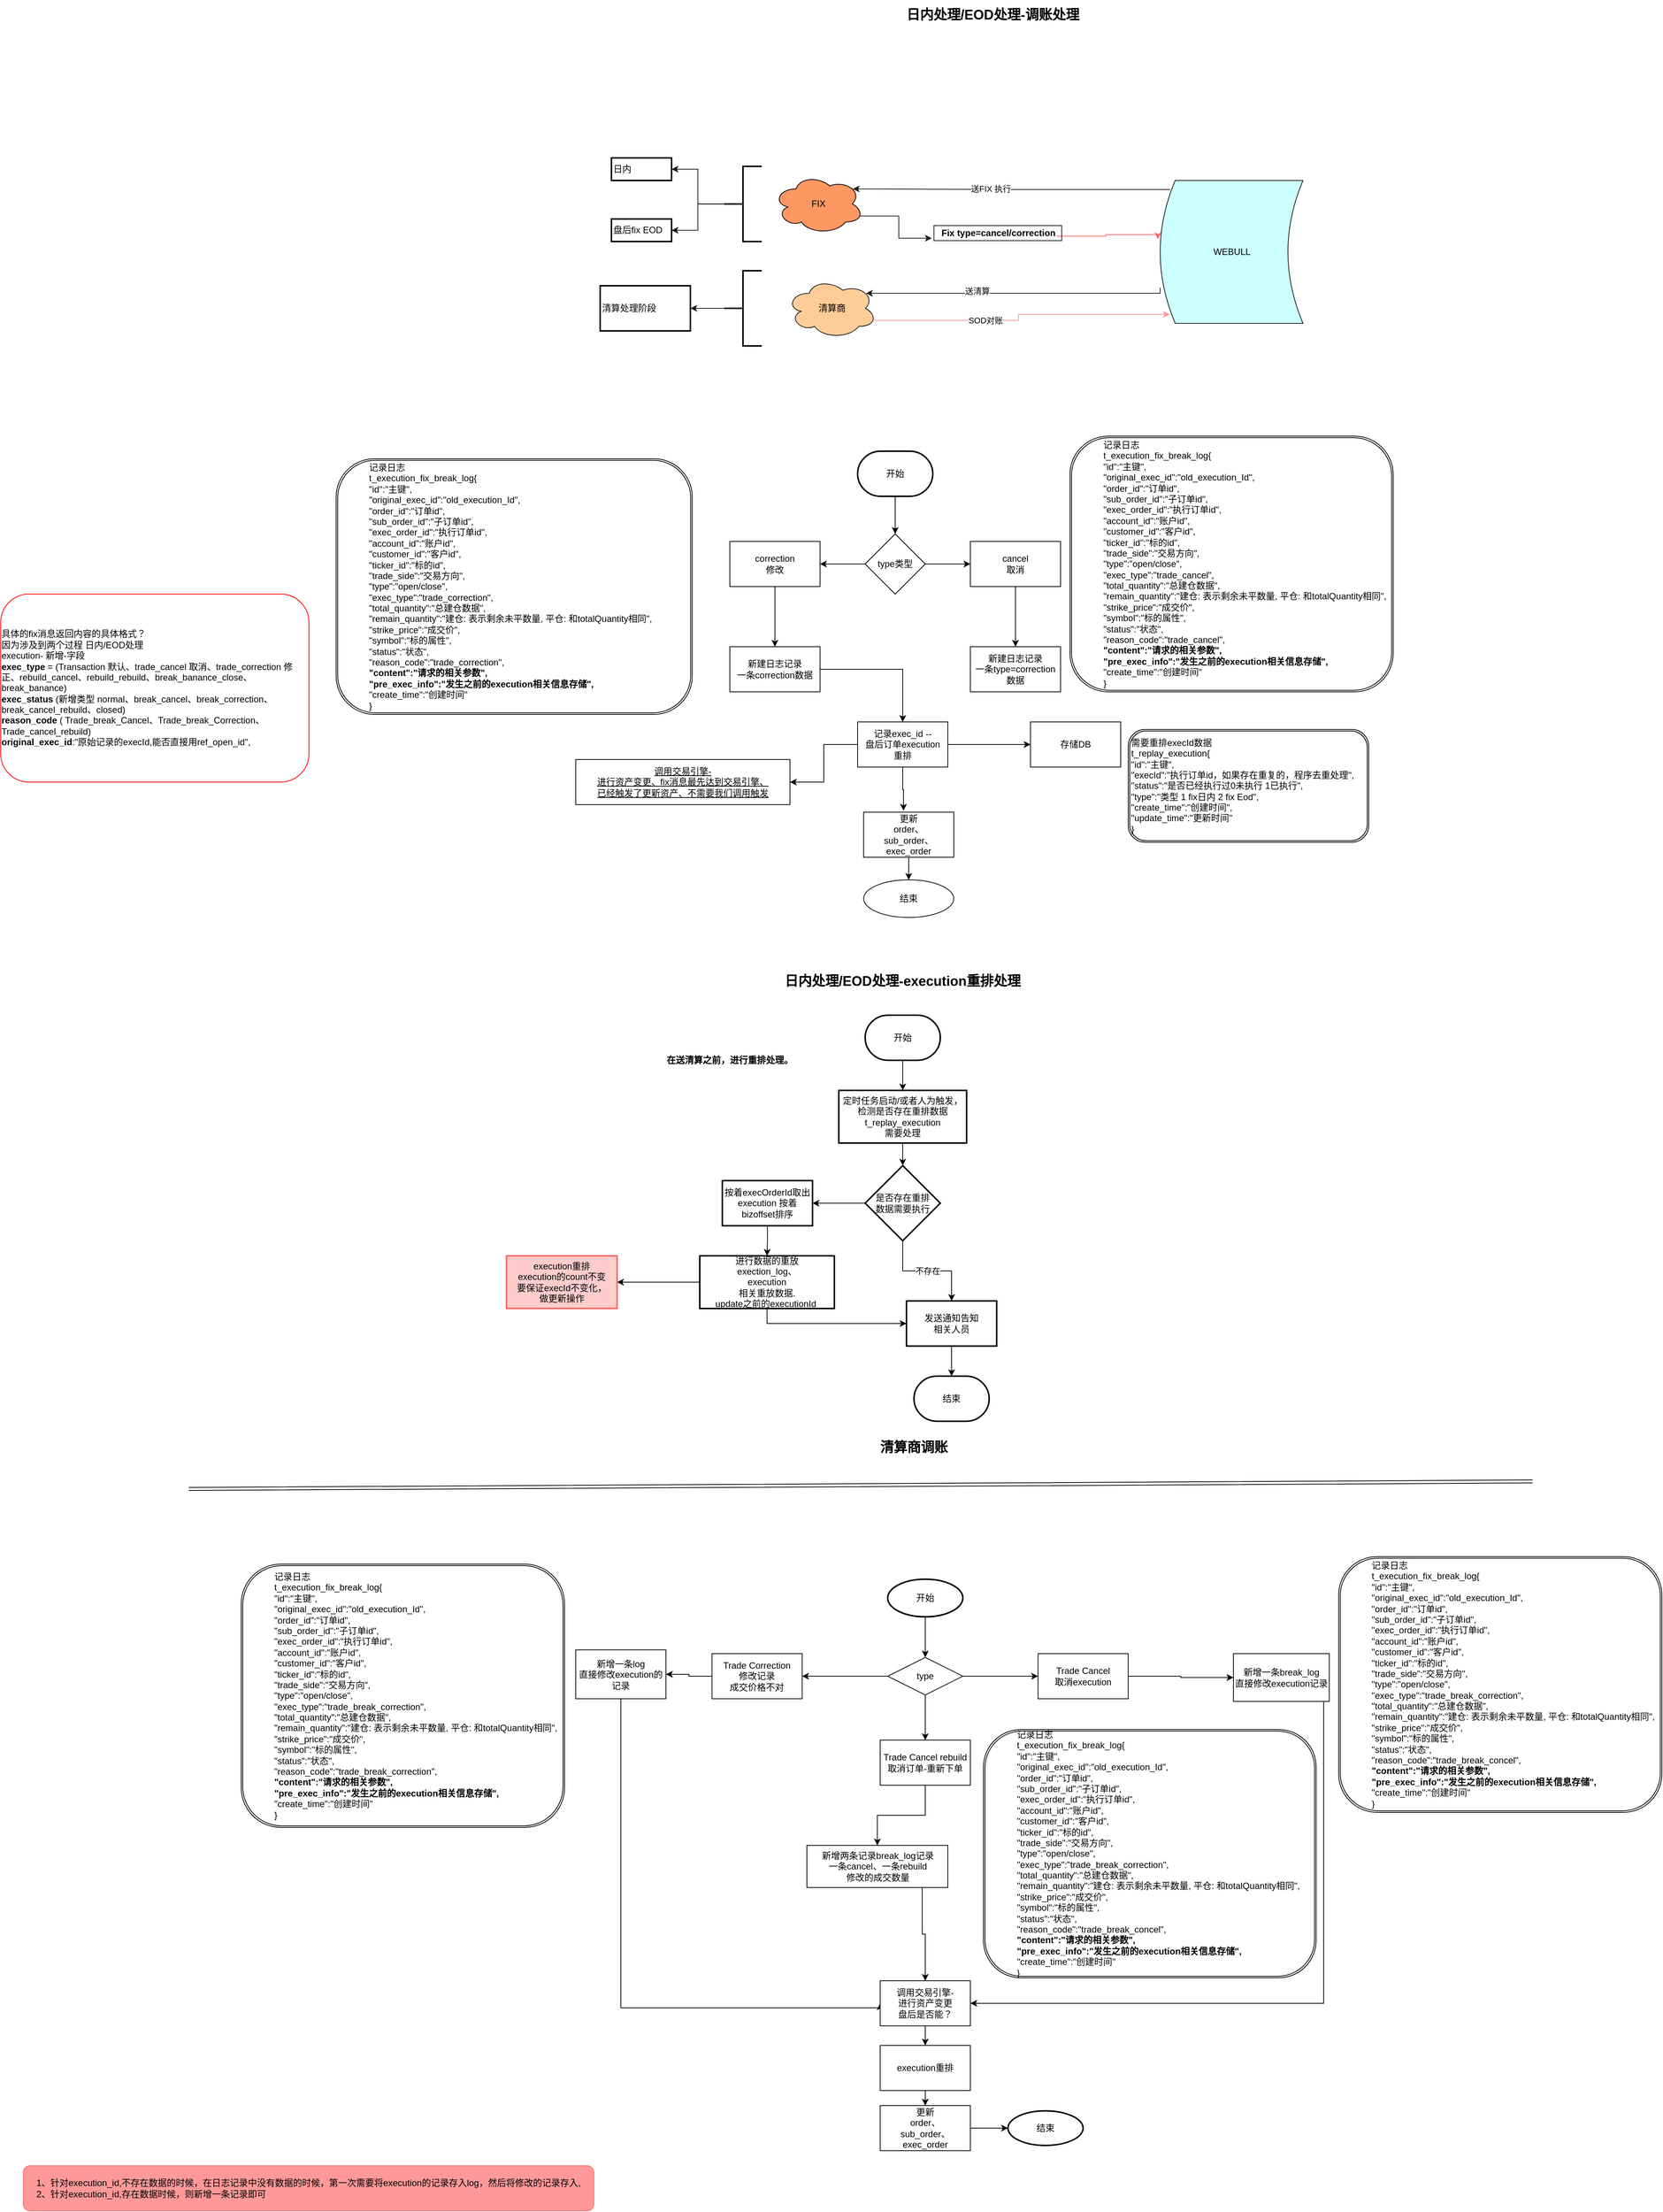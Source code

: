 <mxfile version="14.1.1" type="github">
  <diagram id="C5RBs43oDa-KdzZeNtuy" name="Page-1">
    <mxGraphModel dx="4821" dy="2760" grid="1" gridSize="10" guides="1" tooltips="1" connect="1" arrows="1" fold="1" page="1" pageScale="1" pageWidth="827" pageHeight="1169" math="0" shadow="0">
      <root>
        <mxCell id="WIyWlLk6GJQsqaUBKTNV-0" />
        <mxCell id="WIyWlLk6GJQsqaUBKTNV-1" parent="WIyWlLk6GJQsqaUBKTNV-0" />
        <mxCell id="1Uik45kLceN-WnxneO16-1" value="&lt;font style=&quot;font-size: 18px&quot;&gt;&lt;b&gt;日内处理/EOD处理-调账处理&lt;/b&gt;&lt;/font&gt;" style="text;html=1;strokeColor=none;fillColor=none;align=center;verticalAlign=middle;whiteSpace=wrap;rounded=0;shadow=0;" parent="WIyWlLk6GJQsqaUBKTNV-1" vertex="1">
          <mxGeometry x="499" y="-1100" width="260" height="40" as="geometry" />
        </mxCell>
        <mxCell id="l4X3YuBK7rbhBfaj7fvv-17" style="edgeStyle=orthogonalEdgeStyle;rounded=0;orthogonalLoop=1;jettySize=auto;html=1;exitX=0.96;exitY=0.7;exitDx=0;exitDy=0;exitPerimeter=0;shadow=0;strokeColor=#FF6666;entryX=-0.016;entryY=0.411;entryDx=0;entryDy=0;entryPerimeter=0;" parent="WIyWlLk6GJQsqaUBKTNV-1" source="l4X3YuBK7rbhBfaj7fvv-18" target="l4X3YuBK7rbhBfaj7fvv-23" edge="1">
          <mxGeometry relative="1" as="geometry">
            <mxPoint x="841.5" y="-788" as="targetPoint" />
            <Array as="points">
              <mxPoint x="779.5" y="-786" />
              <mxPoint x="779.5" y="-788" />
              <mxPoint x="848.5" y="-788" />
            </Array>
          </mxGeometry>
        </mxCell>
        <mxCell id="l4X3YuBK7rbhBfaj7fvv-47" value="" style="edgeLabel;html=1;align=center;verticalAlign=middle;resizable=0;points=[];strokeColor=#FFCCCC;shadow=0;" parent="l4X3YuBK7rbhBfaj7fvv-17" vertex="1" connectable="0">
          <mxGeometry x="0.208" y="1" relative="1" as="geometry">
            <mxPoint x="-8.76" y="0.2" as="offset" />
          </mxGeometry>
        </mxCell>
        <mxCell id="1Uik45kLceN-WnxneO16-3" value="FIX" style="ellipse;shape=cloud;whiteSpace=wrap;html=1;fillColor=#FF9763;shadow=0;" parent="WIyWlLk6GJQsqaUBKTNV-1" vertex="1">
          <mxGeometry x="336.97" y="-868.8" width="120" height="80" as="geometry" />
        </mxCell>
        <mxCell id="1Uik45kLceN-WnxneO16-11" style="edgeStyle=orthogonalEdgeStyle;rounded=0;orthogonalLoop=1;jettySize=auto;html=1;exitX=0.5;exitY=1;exitDx=0;exitDy=0;exitPerimeter=0;entryX=0.5;entryY=0;entryDx=0;entryDy=0;shadow=0;" parent="WIyWlLk6GJQsqaUBKTNV-1" source="1Uik45kLceN-WnxneO16-10" edge="1">
          <mxGeometry relative="1" as="geometry">
            <mxPoint x="499" y="-390" as="targetPoint" />
          </mxGeometry>
        </mxCell>
        <mxCell id="1Uik45kLceN-WnxneO16-10" value="开始" style="strokeWidth=2;html=1;shape=mxgraph.flowchart.terminator;whiteSpace=wrap;shadow=0;" parent="WIyWlLk6GJQsqaUBKTNV-1" vertex="1">
          <mxGeometry x="449" y="-500" width="100" height="60" as="geometry" />
        </mxCell>
        <mxCell id="1Uik45kLceN-WnxneO16-15" value="" style="edgeStyle=orthogonalEdgeStyle;rounded=0;orthogonalLoop=1;jettySize=auto;html=1;shadow=0;" parent="WIyWlLk6GJQsqaUBKTNV-1" source="1Uik45kLceN-WnxneO16-13" target="1Uik45kLceN-WnxneO16-14" edge="1">
          <mxGeometry relative="1" as="geometry" />
        </mxCell>
        <mxCell id="1Uik45kLceN-WnxneO16-17" value="" style="edgeStyle=orthogonalEdgeStyle;rounded=0;orthogonalLoop=1;jettySize=auto;html=1;shadow=0;" parent="WIyWlLk6GJQsqaUBKTNV-1" source="1Uik45kLceN-WnxneO16-13" target="1Uik45kLceN-WnxneO16-16" edge="1">
          <mxGeometry relative="1" as="geometry" />
        </mxCell>
        <mxCell id="1Uik45kLceN-WnxneO16-13" value="type类型" style="rhombus;whiteSpace=wrap;html=1;shadow=0;" parent="WIyWlLk6GJQsqaUBKTNV-1" vertex="1">
          <mxGeometry x="459" y="-390" width="80" height="80" as="geometry" />
        </mxCell>
        <mxCell id="1Uik45kLceN-WnxneO16-19" value="" style="edgeStyle=orthogonalEdgeStyle;rounded=0;orthogonalLoop=1;jettySize=auto;html=1;shadow=0;" parent="WIyWlLk6GJQsqaUBKTNV-1" source="1Uik45kLceN-WnxneO16-14" target="1Uik45kLceN-WnxneO16-18" edge="1">
          <mxGeometry relative="1" as="geometry" />
        </mxCell>
        <mxCell id="1Uik45kLceN-WnxneO16-14" value="correction&lt;br&gt;修改" style="whiteSpace=wrap;html=1;shadow=0;" parent="WIyWlLk6GJQsqaUBKTNV-1" vertex="1">
          <mxGeometry x="279" y="-380" width="120" height="60" as="geometry" />
        </mxCell>
        <mxCell id="1Uik45kLceN-WnxneO16-30" value="" style="edgeStyle=orthogonalEdgeStyle;rounded=0;orthogonalLoop=1;jettySize=auto;html=1;shadow=0;" parent="WIyWlLk6GJQsqaUBKTNV-1" source="1Uik45kLceN-WnxneO16-16" target="1Uik45kLceN-WnxneO16-29" edge="1">
          <mxGeometry relative="1" as="geometry" />
        </mxCell>
        <mxCell id="1Uik45kLceN-WnxneO16-16" value="cancel&lt;br&gt;取消" style="whiteSpace=wrap;html=1;shadow=0;" parent="WIyWlLk6GJQsqaUBKTNV-1" vertex="1">
          <mxGeometry x="599" y="-380" width="120" height="60" as="geometry" />
        </mxCell>
        <mxCell id="DPZnmQHG7aTlUrMJ72Gz-0" style="edgeStyle=orthogonalEdgeStyle;rounded=0;orthogonalLoop=1;jettySize=auto;html=1;exitX=1;exitY=0.5;exitDx=0;exitDy=0;" parent="WIyWlLk6GJQsqaUBKTNV-1" source="1Uik45kLceN-WnxneO16-18" target="1Uik45kLceN-WnxneO16-33" edge="1">
          <mxGeometry relative="1" as="geometry" />
        </mxCell>
        <mxCell id="1Uik45kLceN-WnxneO16-18" value="新建日志记录&lt;br&gt;一条correction数据" style="whiteSpace=wrap;html=1;shadow=0;" parent="WIyWlLk6GJQsqaUBKTNV-1" vertex="1">
          <mxGeometry x="279" y="-240" width="120" height="60" as="geometry" />
        </mxCell>
        <mxCell id="1Uik45kLceN-WnxneO16-23" value="&lt;u&gt;调用交易引擎-&lt;br&gt;进行资产变更、fix消息最先达到交易引擎、&lt;br&gt;已经触发了更新资产、不需要我们调用触发&lt;/u&gt;" style="whiteSpace=wrap;html=1;shadow=0;" parent="WIyWlLk6GJQsqaUBKTNV-1" vertex="1">
          <mxGeometry x="74" y="-90" width="285" height="60" as="geometry" />
        </mxCell>
        <mxCell id="1Uik45kLceN-WnxneO16-29" value="新建日志记录&lt;br&gt;一条type=correction数据" style="whiteSpace=wrap;html=1;shadow=0;" parent="WIyWlLk6GJQsqaUBKTNV-1" vertex="1">
          <mxGeometry x="599" y="-240" width="120" height="60" as="geometry" />
        </mxCell>
        <mxCell id="1Uik45kLceN-WnxneO16-31" value="&lt;blockquote style=&quot;margin: 0 0 0 40px ; border: none ; padding: 0px&quot;&gt;&lt;div&gt;&lt;span&gt;记录日志&lt;/span&gt;&lt;/div&gt;&lt;span&gt;&lt;div&gt;&lt;span&gt;t_execution_fix_break_log{&lt;/span&gt;&lt;/div&gt;&lt;/span&gt;&lt;span&gt;&lt;div&gt;&lt;span&gt;&quot;id&quot;:&quot;主键&quot;,&lt;/span&gt;&lt;/div&gt;&lt;/span&gt;&lt;span&gt;&lt;div&gt;&lt;span&gt;&quot;original_exec_id&quot;:&quot;old_execution_Id&quot;,&lt;/span&gt;&lt;/div&gt;&lt;/span&gt;&lt;span&gt;&lt;div&gt;&lt;span&gt;&quot;order_id&quot;:&quot;订单id&quot;,&lt;/span&gt;&lt;/div&gt;&lt;/span&gt;&lt;span&gt;&lt;div&gt;&lt;span&gt;&quot;sub_order_id&quot;:&quot;子订单id&quot;,&lt;/span&gt;&lt;/div&gt;&lt;/span&gt;&lt;span&gt;&lt;div&gt;&lt;span&gt;&quot;exec_order_id&quot;:&quot;执行订单id&quot;,&lt;/span&gt;&lt;/div&gt;&lt;/span&gt;&lt;span&gt;&lt;div&gt;&lt;span&gt;&quot;account_id&quot;:&quot;账户id&quot;,&lt;/span&gt;&lt;/div&gt;&lt;/span&gt;&lt;span&gt;&lt;div&gt;&lt;span&gt;&quot;customer_id&quot;:&quot;客户id&quot;,&lt;/span&gt;&lt;/div&gt;&lt;/span&gt;&lt;span&gt;&lt;div&gt;&lt;span&gt;&quot;ticker_id&quot;:&quot;标的id&quot;,&lt;/span&gt;&lt;/div&gt;&lt;/span&gt;&lt;span&gt;&lt;div&gt;&lt;span&gt;&quot;trade_side&quot;:&quot;交易方向&quot;,&lt;/span&gt;&lt;/div&gt;&lt;/span&gt;&lt;span&gt;&lt;div&gt;&lt;span&gt;&quot;type&quot;:&quot;open/close&quot;,&lt;/span&gt;&lt;/div&gt;&lt;/span&gt;&lt;span&gt;&lt;div&gt;&lt;span&gt;&quot;exec_type&quot;:&quot;trade_cancel&quot;,&lt;/span&gt;&lt;/div&gt;&lt;/span&gt;&lt;span&gt;&lt;div&gt;&lt;span&gt;&quot;total_quantity&quot;:&quot;总建仓数据&quot;,&lt;/span&gt;&lt;/div&gt;&lt;/span&gt;&lt;span&gt;&lt;div&gt;&lt;span&gt;&quot;remain_quantity&quot;:&quot;建仓: 表示剩余未平数量, 平仓: 和totalQuantity相同&quot;,&lt;/span&gt;&lt;/div&gt;&lt;/span&gt;&lt;span&gt;&lt;div&gt;&lt;span&gt;&quot;strike_price&quot;:&quot;成交价&quot;,&lt;/span&gt;&lt;/div&gt;&lt;/span&gt;&lt;span&gt;&lt;div&gt;&lt;span&gt;&quot;symbol&quot;:&quot;标的属性&quot;,&lt;/span&gt;&lt;/div&gt;&lt;/span&gt;&lt;span&gt;&lt;div&gt;&lt;span&gt;&quot;status&quot;:&quot;状态&quot;,&lt;/span&gt;&lt;/div&gt;&lt;/span&gt;&lt;span&gt;&lt;div&gt;&lt;span&gt;&quot;reason_code&quot;:&quot;trade_cancel&quot;,&lt;/span&gt;&lt;/div&gt;&lt;/span&gt;&lt;b&gt;&lt;div&gt;&lt;b&gt;&quot;content&quot;:&quot;请求的相关参数&quot;,&lt;/b&gt;&lt;/div&gt;&lt;/b&gt;&lt;b&gt;&lt;div&gt;&lt;b&gt;&quot;pre_exec_info&quot;:&quot;发生之前的execution相关信息存储&quot;,&lt;/b&gt;&lt;/div&gt;&lt;/b&gt;&lt;span&gt;&lt;div&gt;&lt;span&gt;&quot;create_time&quot;:&quot;创建时间&quot;&lt;/span&gt;&lt;/div&gt;&lt;/span&gt;&lt;span&gt;&lt;div&gt;&lt;span&gt;}&lt;/span&gt;&lt;/div&gt;&lt;/span&gt;&lt;/blockquote&gt;" style="shape=ext;double=1;rounded=1;whiteSpace=wrap;html=1;align=left;shadow=0;" parent="WIyWlLk6GJQsqaUBKTNV-1" vertex="1">
          <mxGeometry x="731.5" y="-520" width="430" height="340" as="geometry" />
        </mxCell>
        <mxCell id="1Uik45kLceN-WnxneO16-38" value="" style="edgeStyle=orthogonalEdgeStyle;rounded=0;orthogonalLoop=1;jettySize=auto;html=1;shadow=0;" parent="WIyWlLk6GJQsqaUBKTNV-1" source="1Uik45kLceN-WnxneO16-33" target="1Uik45kLceN-WnxneO16-37" edge="1">
          <mxGeometry relative="1" as="geometry" />
        </mxCell>
        <mxCell id="adp1p2bU9cSPGHExOtuO-0" value="" style="edgeStyle=orthogonalEdgeStyle;rounded=0;orthogonalLoop=1;jettySize=auto;html=1;" edge="1" parent="WIyWlLk6GJQsqaUBKTNV-1" source="1Uik45kLceN-WnxneO16-33" target="1Uik45kLceN-WnxneO16-23">
          <mxGeometry relative="1" as="geometry" />
        </mxCell>
        <mxCell id="adp1p2bU9cSPGHExOtuO-9" style="edgeStyle=orthogonalEdgeStyle;rounded=0;orthogonalLoop=1;jettySize=auto;html=1;entryX=0.442;entryY=-0.033;entryDx=0;entryDy=0;entryPerimeter=0;" edge="1" parent="WIyWlLk6GJQsqaUBKTNV-1" source="1Uik45kLceN-WnxneO16-33" target="adp1p2bU9cSPGHExOtuO-8">
          <mxGeometry relative="1" as="geometry" />
        </mxCell>
        <mxCell id="1Uik45kLceN-WnxneO16-33" value="记录exec_id --&lt;br&gt;盘后订单execution&lt;br&gt;重排" style="whiteSpace=wrap;html=1;shadow=0;" parent="WIyWlLk6GJQsqaUBKTNV-1" vertex="1">
          <mxGeometry x="449" y="-140" width="120" height="60" as="geometry" />
        </mxCell>
        <mxCell id="1Uik45kLceN-WnxneO16-35" value="结束" style="ellipse;whiteSpace=wrap;html=1;shadow=0;" parent="WIyWlLk6GJQsqaUBKTNV-1" vertex="1">
          <mxGeometry x="456.97" y="70" width="120" height="50" as="geometry" />
        </mxCell>
        <mxCell id="1Uik45kLceN-WnxneO16-37" value="存储DB" style="whiteSpace=wrap;html=1;shadow=0;" parent="WIyWlLk6GJQsqaUBKTNV-1" vertex="1">
          <mxGeometry x="679" y="-140" width="120" height="60" as="geometry" />
        </mxCell>
        <mxCell id="1Uik45kLceN-WnxneO16-39" value="&lt;div&gt;需要重排execId数据&lt;/div&gt;&lt;div&gt;t_replay_execution&lt;span&gt;{&lt;/span&gt;&lt;br&gt;&lt;/div&gt;&lt;div&gt;&quot;id&quot;:&quot;主键&quot;,&lt;/div&gt;&lt;div&gt;&quot;execId&quot;:&quot;执行订单id，如果存在重复的，程序去重处理&quot;,&lt;/div&gt;&lt;div&gt;&quot;status&quot;:&quot;是否已经执行过0未执行 1已执行&quot;,&lt;/div&gt;&lt;div&gt;&quot;type&quot;:&quot;类型 1 fix日内 2 fix Eod&quot;,&lt;br&gt;&lt;/div&gt;&lt;div&gt;&quot;create_time&quot;:&quot;创建时间&quot;,&lt;/div&gt;&lt;div&gt;&quot;update_time&quot;:&quot;更新时间&quot;&lt;/div&gt;&lt;div&gt;}&lt;/div&gt;" style="shape=ext;double=1;rounded=1;whiteSpace=wrap;html=1;align=left;shadow=0;" parent="WIyWlLk6GJQsqaUBKTNV-1" vertex="1">
          <mxGeometry x="809" y="-130" width="320" height="150" as="geometry" />
        </mxCell>
        <mxCell id="1Uik45kLceN-WnxneO16-40" value="&lt;font style=&quot;font-size: 18px&quot;&gt;&lt;b&gt;日内处理/EOD处理-execution重排处理&lt;/b&gt;&lt;/font&gt;" style="text;html=1;strokeColor=none;fillColor=none;align=center;verticalAlign=middle;whiteSpace=wrap;rounded=0;shadow=0;" parent="WIyWlLk6GJQsqaUBKTNV-1" vertex="1">
          <mxGeometry x="344" y="200" width="330" height="10" as="geometry" />
        </mxCell>
        <mxCell id="1Uik45kLceN-WnxneO16-44" value="" style="edgeStyle=orthogonalEdgeStyle;rounded=0;orthogonalLoop=1;jettySize=auto;html=1;shadow=0;" parent="WIyWlLk6GJQsqaUBKTNV-1" source="1Uik45kLceN-WnxneO16-41" target="1Uik45kLceN-WnxneO16-43" edge="1">
          <mxGeometry relative="1" as="geometry" />
        </mxCell>
        <mxCell id="1Uik45kLceN-WnxneO16-41" value="开始" style="strokeWidth=2;html=1;shape=mxgraph.flowchart.terminator;whiteSpace=wrap;shadow=0;" parent="WIyWlLk6GJQsqaUBKTNV-1" vertex="1">
          <mxGeometry x="459" y="250" width="100" height="60" as="geometry" />
        </mxCell>
        <mxCell id="1Uik45kLceN-WnxneO16-42" value="结束" style="strokeWidth=2;html=1;shape=mxgraph.flowchart.terminator;whiteSpace=wrap;shadow=0;" parent="WIyWlLk6GJQsqaUBKTNV-1" vertex="1">
          <mxGeometry x="524" y="730" width="100" height="60" as="geometry" />
        </mxCell>
        <mxCell id="1Uik45kLceN-WnxneO16-46" style="edgeStyle=orthogonalEdgeStyle;rounded=0;orthogonalLoop=1;jettySize=auto;html=1;exitX=0.5;exitY=1;exitDx=0;exitDy=0;entryX=0.5;entryY=0;entryDx=0;entryDy=0;entryPerimeter=0;shadow=0;" parent="WIyWlLk6GJQsqaUBKTNV-1" source="1Uik45kLceN-WnxneO16-43" target="1Uik45kLceN-WnxneO16-45" edge="1">
          <mxGeometry relative="1" as="geometry" />
        </mxCell>
        <mxCell id="1Uik45kLceN-WnxneO16-43" value="定时任务启动/或者人为触发，&lt;br&gt;检测是否存在&lt;span style=&quot;text-align: left&quot;&gt;重排数据&lt;/span&gt;&lt;span style=&quot;text-align: left&quot;&gt;t_replay_execution&lt;/span&gt;&lt;span style=&quot;text-align: left&quot;&gt;&lt;br&gt;需要处理&lt;/span&gt;" style="whiteSpace=wrap;html=1;strokeWidth=2;shadow=0;" parent="WIyWlLk6GJQsqaUBKTNV-1" vertex="1">
          <mxGeometry x="424" y="350" width="170" height="70" as="geometry" />
        </mxCell>
        <mxCell id="1Uik45kLceN-WnxneO16-49" value="不存在" style="edgeStyle=orthogonalEdgeStyle;rounded=0;orthogonalLoop=1;jettySize=auto;html=1;shadow=0;" parent="WIyWlLk6GJQsqaUBKTNV-1" source="1Uik45kLceN-WnxneO16-45" target="1Uik45kLceN-WnxneO16-48" edge="1">
          <mxGeometry relative="1" as="geometry" />
        </mxCell>
        <mxCell id="1Uik45kLceN-WnxneO16-52" value="" style="edgeStyle=orthogonalEdgeStyle;rounded=0;orthogonalLoop=1;jettySize=auto;html=1;shadow=0;" parent="WIyWlLk6GJQsqaUBKTNV-1" source="1Uik45kLceN-WnxneO16-45" target="1Uik45kLceN-WnxneO16-51" edge="1">
          <mxGeometry relative="1" as="geometry" />
        </mxCell>
        <mxCell id="1Uik45kLceN-WnxneO16-45" value="是否存在重排&lt;br&gt;数据需要执行" style="strokeWidth=2;html=1;shape=mxgraph.flowchart.decision;whiteSpace=wrap;shadow=0;" parent="WIyWlLk6GJQsqaUBKTNV-1" vertex="1">
          <mxGeometry x="459" y="450" width="100" height="100" as="geometry" />
        </mxCell>
        <mxCell id="1Uik45kLceN-WnxneO16-47" value="&lt;b&gt;在送清算之前，进行重排处理。&lt;/b&gt;" style="text;html=1;strokeColor=none;fillColor=none;align=center;verticalAlign=middle;whiteSpace=wrap;rounded=0;shadow=0;" parent="WIyWlLk6GJQsqaUBKTNV-1" vertex="1">
          <mxGeometry x="189" y="310" width="180" as="geometry" />
        </mxCell>
        <mxCell id="1Uik45kLceN-WnxneO16-87" style="edgeStyle=orthogonalEdgeStyle;rounded=0;orthogonalLoop=1;jettySize=auto;html=1;exitX=0.5;exitY=1;exitDx=0;exitDy=0;entryX=0.5;entryY=0;entryDx=0;entryDy=0;entryPerimeter=0;shadow=0;" parent="WIyWlLk6GJQsqaUBKTNV-1" source="1Uik45kLceN-WnxneO16-48" target="1Uik45kLceN-WnxneO16-42" edge="1">
          <mxGeometry relative="1" as="geometry" />
        </mxCell>
        <mxCell id="1Uik45kLceN-WnxneO16-48" value="发送通知告知&lt;br&gt;相关人员" style="whiteSpace=wrap;html=1;strokeWidth=2;shadow=0;" parent="WIyWlLk6GJQsqaUBKTNV-1" vertex="1">
          <mxGeometry x="514" y="630" width="120" height="60" as="geometry" />
        </mxCell>
        <mxCell id="1Uik45kLceN-WnxneO16-54" value="" style="edgeStyle=orthogonalEdgeStyle;rounded=0;orthogonalLoop=1;jettySize=auto;html=1;shadow=0;" parent="WIyWlLk6GJQsqaUBKTNV-1" source="1Uik45kLceN-WnxneO16-51" target="1Uik45kLceN-WnxneO16-53" edge="1">
          <mxGeometry relative="1" as="geometry" />
        </mxCell>
        <mxCell id="1Uik45kLceN-WnxneO16-51" value="按着execOrderId取出execution 按着bizoffset排序" style="whiteSpace=wrap;html=1;strokeWidth=2;shadow=0;" parent="WIyWlLk6GJQsqaUBKTNV-1" vertex="1">
          <mxGeometry x="269" y="470" width="120" height="60" as="geometry" />
        </mxCell>
        <mxCell id="1Uik45kLceN-WnxneO16-86" style="edgeStyle=orthogonalEdgeStyle;rounded=0;orthogonalLoop=1;jettySize=auto;html=1;exitX=0.5;exitY=1;exitDx=0;exitDy=0;entryX=0;entryY=0.5;entryDx=0;entryDy=0;shadow=0;" parent="WIyWlLk6GJQsqaUBKTNV-1" source="1Uik45kLceN-WnxneO16-53" target="1Uik45kLceN-WnxneO16-48" edge="1">
          <mxGeometry relative="1" as="geometry" />
        </mxCell>
        <mxCell id="l4X3YuBK7rbhBfaj7fvv-9" value="" style="edgeStyle=orthogonalEdgeStyle;rounded=0;orthogonalLoop=1;jettySize=auto;html=1;shadow=0;" parent="WIyWlLk6GJQsqaUBKTNV-1" source="1Uik45kLceN-WnxneO16-53" target="l4X3YuBK7rbhBfaj7fvv-8" edge="1">
          <mxGeometry relative="1" as="geometry" />
        </mxCell>
        <mxCell id="1Uik45kLceN-WnxneO16-53" value="进行数据的重放&lt;br&gt;exection_log、&lt;br&gt;execution &lt;br&gt;相关重放数据.&lt;br&gt;update之前的executionId&amp;nbsp;" style="whiteSpace=wrap;html=1;strokeWidth=2;shadow=0;" parent="WIyWlLk6GJQsqaUBKTNV-1" vertex="1">
          <mxGeometry x="239" y="570" width="179.06" height="70" as="geometry" />
        </mxCell>
        <mxCell id="1Uik45kLceN-WnxneO16-57" value="&lt;span style=&quot;font-size: 18px&quot;&gt;&lt;b&gt;清算商调账&lt;/b&gt;&lt;/span&gt;" style="text;html=1;strokeColor=none;fillColor=none;align=center;verticalAlign=middle;whiteSpace=wrap;rounded=0;shadow=0;" parent="WIyWlLk6GJQsqaUBKTNV-1" vertex="1">
          <mxGeometry x="359" y="820" width="330" height="10" as="geometry" />
        </mxCell>
        <mxCell id="1Uik45kLceN-WnxneO16-62" style="edgeStyle=orthogonalEdgeStyle;rounded=0;orthogonalLoop=1;jettySize=auto;html=1;exitX=0.5;exitY=1;exitDx=0;exitDy=0;exitPerimeter=0;shadow=0;" parent="WIyWlLk6GJQsqaUBKTNV-1" source="1Uik45kLceN-WnxneO16-59" target="1Uik45kLceN-WnxneO16-61" edge="1">
          <mxGeometry relative="1" as="geometry" />
        </mxCell>
        <mxCell id="1Uik45kLceN-WnxneO16-59" value="开始" style="strokeWidth=2;html=1;shape=mxgraph.flowchart.start_1;whiteSpace=wrap;shadow=0;" parent="WIyWlLk6GJQsqaUBKTNV-1" vertex="1">
          <mxGeometry x="489" y="1000" width="100" height="50" as="geometry" />
        </mxCell>
        <mxCell id="1Uik45kLceN-WnxneO16-60" value="结束" style="strokeWidth=2;html=1;shape=mxgraph.flowchart.start_1;whiteSpace=wrap;shadow=0;" parent="WIyWlLk6GJQsqaUBKTNV-1" vertex="1">
          <mxGeometry x="649" y="1707" width="100" height="46" as="geometry" />
        </mxCell>
        <mxCell id="1Uik45kLceN-WnxneO16-64" value="" style="edgeStyle=orthogonalEdgeStyle;rounded=0;orthogonalLoop=1;jettySize=auto;html=1;shadow=0;" parent="WIyWlLk6GJQsqaUBKTNV-1" source="1Uik45kLceN-WnxneO16-61" target="1Uik45kLceN-WnxneO16-63" edge="1">
          <mxGeometry relative="1" as="geometry" />
        </mxCell>
        <mxCell id="1Uik45kLceN-WnxneO16-66" value="" style="edgeStyle=orthogonalEdgeStyle;rounded=0;orthogonalLoop=1;jettySize=auto;html=1;shadow=0;" parent="WIyWlLk6GJQsqaUBKTNV-1" source="1Uik45kLceN-WnxneO16-61" target="1Uik45kLceN-WnxneO16-65" edge="1">
          <mxGeometry relative="1" as="geometry" />
        </mxCell>
        <mxCell id="1Uik45kLceN-WnxneO16-68" value="" style="edgeStyle=orthogonalEdgeStyle;rounded=0;orthogonalLoop=1;jettySize=auto;html=1;shadow=0;" parent="WIyWlLk6GJQsqaUBKTNV-1" source="1Uik45kLceN-WnxneO16-61" target="1Uik45kLceN-WnxneO16-67" edge="1">
          <mxGeometry relative="1" as="geometry" />
        </mxCell>
        <mxCell id="1Uik45kLceN-WnxneO16-61" value="type" style="rhombus;whiteSpace=wrap;html=1;shadow=0;" parent="WIyWlLk6GJQsqaUBKTNV-1" vertex="1">
          <mxGeometry x="489" y="1104" width="100" height="50" as="geometry" />
        </mxCell>
        <mxCell id="1Uik45kLceN-WnxneO16-72" value="" style="edgeStyle=orthogonalEdgeStyle;rounded=0;orthogonalLoop=1;jettySize=auto;html=1;shadow=0;" parent="WIyWlLk6GJQsqaUBKTNV-1" source="1Uik45kLceN-WnxneO16-63" target="1Uik45kLceN-WnxneO16-71" edge="1">
          <mxGeometry relative="1" as="geometry" />
        </mxCell>
        <mxCell id="1Uik45kLceN-WnxneO16-63" value="Trade Cancel&lt;br&gt;取消execution" style="whiteSpace=wrap;html=1;shadow=0;" parent="WIyWlLk6GJQsqaUBKTNV-1" vertex="1">
          <mxGeometry x="689" y="1099" width="120" height="60" as="geometry" />
        </mxCell>
        <mxCell id="1Uik45kLceN-WnxneO16-70" value="" style="edgeStyle=orthogonalEdgeStyle;rounded=0;orthogonalLoop=1;jettySize=auto;html=1;shadow=0;" parent="WIyWlLk6GJQsqaUBKTNV-1" source="1Uik45kLceN-WnxneO16-65" target="1Uik45kLceN-WnxneO16-69" edge="1">
          <mxGeometry relative="1" as="geometry" />
        </mxCell>
        <mxCell id="1Uik45kLceN-WnxneO16-65" value="Trade Correction&lt;br&gt;修改记录&lt;br&gt;成交价格不对" style="whiteSpace=wrap;html=1;shadow=0;" parent="WIyWlLk6GJQsqaUBKTNV-1" vertex="1">
          <mxGeometry x="255.24" y="1099" width="120" height="60" as="geometry" />
        </mxCell>
        <mxCell id="1Uik45kLceN-WnxneO16-74" value="" style="edgeStyle=orthogonalEdgeStyle;rounded=0;orthogonalLoop=1;jettySize=auto;html=1;shadow=0;" parent="WIyWlLk6GJQsqaUBKTNV-1" source="1Uik45kLceN-WnxneO16-67" target="1Uik45kLceN-WnxneO16-73" edge="1">
          <mxGeometry relative="1" as="geometry" />
        </mxCell>
        <mxCell id="1Uik45kLceN-WnxneO16-67" value="Trade Cancel rebuild&lt;br&gt;取消订单-重新下单" style="whiteSpace=wrap;html=1;shadow=0;" parent="WIyWlLk6GJQsqaUBKTNV-1" vertex="1">
          <mxGeometry x="479" y="1214" width="120" height="60" as="geometry" />
        </mxCell>
        <mxCell id="1Uik45kLceN-WnxneO16-78" style="edgeStyle=orthogonalEdgeStyle;rounded=0;orthogonalLoop=1;jettySize=auto;html=1;exitX=0.5;exitY=1;exitDx=0;exitDy=0;entryX=0;entryY=0.5;entryDx=0;entryDy=0;shadow=0;" parent="WIyWlLk6GJQsqaUBKTNV-1" source="1Uik45kLceN-WnxneO16-69" target="1Uik45kLceN-WnxneO16-77" edge="1">
          <mxGeometry relative="1" as="geometry">
            <Array as="points">
              <mxPoint x="134" y="1570" />
              <mxPoint x="479" y="1570" />
            </Array>
          </mxGeometry>
        </mxCell>
        <mxCell id="1Uik45kLceN-WnxneO16-69" value="新增一条log&lt;br&gt;直接修改execution的记录" style="whiteSpace=wrap;html=1;shadow=0;" parent="WIyWlLk6GJQsqaUBKTNV-1" vertex="1">
          <mxGeometry x="74" y="1094" width="120" height="65" as="geometry" />
        </mxCell>
        <mxCell id="1Uik45kLceN-WnxneO16-79" style="edgeStyle=orthogonalEdgeStyle;rounded=0;orthogonalLoop=1;jettySize=auto;html=1;exitX=0.5;exitY=1;exitDx=0;exitDy=0;entryX=1;entryY=0.5;entryDx=0;entryDy=0;shadow=0;" parent="WIyWlLk6GJQsqaUBKTNV-1" source="1Uik45kLceN-WnxneO16-71" target="1Uik45kLceN-WnxneO16-77" edge="1">
          <mxGeometry relative="1" as="geometry">
            <Array as="points">
              <mxPoint x="1013" y="1159" />
              <mxPoint x="1069" y="1159" />
              <mxPoint x="1069" y="1564" />
            </Array>
          </mxGeometry>
        </mxCell>
        <mxCell id="1Uik45kLceN-WnxneO16-71" value="新增一条break_log&lt;br&gt;直接修改execution记录" style="whiteSpace=wrap;html=1;shadow=0;" parent="WIyWlLk6GJQsqaUBKTNV-1" vertex="1">
          <mxGeometry x="949" y="1099" width="127.5" height="63.5" as="geometry" />
        </mxCell>
        <mxCell id="1Uik45kLceN-WnxneO16-80" style="edgeStyle=orthogonalEdgeStyle;rounded=0;orthogonalLoop=1;jettySize=auto;html=1;exitX=0.5;exitY=1;exitDx=0;exitDy=0;shadow=0;" parent="WIyWlLk6GJQsqaUBKTNV-1" source="1Uik45kLceN-WnxneO16-73" target="1Uik45kLceN-WnxneO16-77" edge="1">
          <mxGeometry relative="1" as="geometry">
            <Array as="points">
              <mxPoint x="535" y="1472" />
              <mxPoint x="539" y="1472" />
            </Array>
          </mxGeometry>
        </mxCell>
        <mxCell id="1Uik45kLceN-WnxneO16-73" value="新增两条记录break_log记录&lt;br&gt;一条cancel、一条rebuild&lt;br&gt;修改的成交数量" style="whiteSpace=wrap;html=1;shadow=0;" parent="WIyWlLk6GJQsqaUBKTNV-1" vertex="1">
          <mxGeometry x="381.5" y="1354" width="187.5" height="56" as="geometry" />
        </mxCell>
        <mxCell id="1Uik45kLceN-WnxneO16-76" value="&lt;blockquote style=&quot;margin: 0 0 0 40px ; border: none ; padding: 0px&quot;&gt;&lt;div&gt;记录日志&lt;/div&gt;&lt;div&gt;t_execution_fix_break_log{&lt;/div&gt;&lt;div&gt;&quot;id&quot;:&quot;主键&quot;,&lt;/div&gt;&lt;div&gt;&quot;original_exec_id&quot;:&quot;old_execution_Id&quot;,&lt;/div&gt;&lt;div&gt;&quot;order_id&quot;:&quot;订单id&quot;,&lt;/div&gt;&lt;div&gt;&quot;sub_order_id&quot;:&quot;子订单id&quot;,&lt;/div&gt;&lt;div&gt;&quot;exec_order_id&quot;:&quot;执行订单id&quot;,&lt;/div&gt;&lt;div&gt;&quot;account_id&quot;:&quot;账户id&quot;,&lt;/div&gt;&lt;div&gt;&quot;customer_id&quot;:&quot;客户id&quot;,&lt;/div&gt;&lt;div&gt;&quot;ticker_id&quot;:&quot;标的id&quot;,&lt;/div&gt;&lt;div&gt;&quot;trade_side&quot;:&quot;交易方向&quot;,&lt;/div&gt;&lt;div&gt;&quot;type&quot;:&quot;open/close&quot;,&lt;/div&gt;&lt;div&gt;&quot;exec_type&quot;:&quot;trade_break_correction&quot;,&lt;/div&gt;&lt;div&gt;&quot;total_quantity&quot;:&quot;总建仓数据&quot;,&lt;/div&gt;&lt;div&gt;&quot;remain_quantity&quot;:&quot;建仓: 表示剩余未平数量, 平仓: 和totalQuantity相同&quot;,&lt;/div&gt;&lt;div&gt;&quot;strike_price&quot;:&quot;成交价&quot;,&lt;/div&gt;&lt;div&gt;&quot;symbol&quot;:&quot;标的属性&quot;,&lt;/div&gt;&lt;div&gt;&quot;status&quot;:&quot;状态&quot;,&lt;/div&gt;&lt;div&gt;&quot;reason_code&quot;:&quot;trade_break_correction&quot;,&lt;/div&gt;&lt;div&gt;&lt;b&gt;&quot;content&quot;:&quot;请求的相关参数&quot;,&lt;/b&gt;&lt;/div&gt;&lt;div&gt;&lt;b&gt;&quot;pre_exec_info&quot;:&quot;发生之前的execution相关信息存储&quot;,&lt;/b&gt;&lt;/div&gt;&lt;div&gt;&quot;create_time&quot;:&quot;创建时间&quot;&lt;/div&gt;&lt;div&gt;}&lt;/div&gt;&lt;/blockquote&gt;" style="shape=ext;double=1;rounded=1;whiteSpace=wrap;html=1;align=left;shadow=0;" parent="WIyWlLk6GJQsqaUBKTNV-1" vertex="1">
          <mxGeometry x="-371" y="980" width="430" height="350" as="geometry" />
        </mxCell>
        <mxCell id="1Uik45kLceN-WnxneO16-84" value="" style="edgeStyle=orthogonalEdgeStyle;rounded=0;orthogonalLoop=1;jettySize=auto;html=1;shadow=0;" parent="WIyWlLk6GJQsqaUBKTNV-1" source="1Uik45kLceN-WnxneO16-77" target="1Uik45kLceN-WnxneO16-83" edge="1">
          <mxGeometry relative="1" as="geometry" />
        </mxCell>
        <mxCell id="1Uik45kLceN-WnxneO16-77" value="调用交易引擎-&lt;br&gt;进行资产变更&lt;br&gt;盘后是否能？" style="whiteSpace=wrap;html=1;shadow=0;" parent="WIyWlLk6GJQsqaUBKTNV-1" vertex="1">
          <mxGeometry x="479" y="1534" width="120" height="60" as="geometry" />
        </mxCell>
        <mxCell id="l4X3YuBK7rbhBfaj7fvv-13" style="edgeStyle=orthogonalEdgeStyle;rounded=0;orthogonalLoop=1;jettySize=auto;html=1;exitX=0.5;exitY=1;exitDx=0;exitDy=0;shadow=0;" parent="WIyWlLk6GJQsqaUBKTNV-1" source="1Uik45kLceN-WnxneO16-83" target="l4X3YuBK7rbhBfaj7fvv-11" edge="1">
          <mxGeometry relative="1" as="geometry" />
        </mxCell>
        <mxCell id="1Uik45kLceN-WnxneO16-83" value="execution重排" style="whiteSpace=wrap;html=1;shadow=0;" parent="WIyWlLk6GJQsqaUBKTNV-1" vertex="1">
          <mxGeometry x="479" y="1620" width="120" height="60" as="geometry" />
        </mxCell>
        <mxCell id="l4X3YuBK7rbhBfaj7fvv-0" value="&lt;blockquote style=&quot;margin: 0 0 0 40px ; border: none ; padding: 0px&quot;&gt;&lt;div&gt;记录日志&lt;/div&gt;&lt;div&gt;t_execution_fix_break_log{&lt;/div&gt;&lt;div&gt;&quot;id&quot;:&quot;主键&quot;,&lt;/div&gt;&lt;div&gt;&quot;original_exec_id&quot;:&quot;old_execution_Id&quot;,&lt;/div&gt;&lt;div&gt;&quot;order_id&quot;:&quot;订单id&quot;,&lt;/div&gt;&lt;div&gt;&quot;sub_order_id&quot;:&quot;子订单id&quot;,&lt;/div&gt;&lt;div&gt;&quot;exec_order_id&quot;:&quot;执行订单id&quot;,&lt;/div&gt;&lt;div&gt;&quot;account_id&quot;:&quot;账户id&quot;,&lt;/div&gt;&lt;div&gt;&quot;customer_id&quot;:&quot;客户id&quot;,&lt;/div&gt;&lt;div&gt;&quot;ticker_id&quot;:&quot;标的id&quot;,&lt;/div&gt;&lt;div&gt;&quot;trade_side&quot;:&quot;交易方向&quot;,&lt;/div&gt;&lt;div&gt;&quot;type&quot;:&quot;open/close&quot;,&lt;/div&gt;&lt;div&gt;&quot;exec_type&quot;:&quot;trade_correction&quot;,&lt;/div&gt;&lt;div&gt;&quot;total_quantity&quot;:&quot;总建仓数据&quot;,&lt;/div&gt;&lt;div&gt;&quot;remain_quantity&quot;:&quot;建仓: 表示剩余未平数量, 平仓: 和totalQuantity相同&quot;,&lt;/div&gt;&lt;div&gt;&quot;strike_price&quot;:&quot;成交价&quot;,&lt;/div&gt;&lt;div&gt;&quot;symbol&quot;:&quot;标的属性&quot;,&lt;/div&gt;&lt;div&gt;&quot;status&quot;:&quot;状态&quot;,&lt;/div&gt;&lt;div&gt;&quot;reason_code&quot;:&quot;trade_correction&quot;,&lt;/div&gt;&lt;div&gt;&lt;b&gt;&quot;content&quot;:&quot;请求的相关参数&quot;,&lt;/b&gt;&lt;/div&gt;&lt;div&gt;&lt;b&gt;&quot;pre_exec_info&quot;:&quot;发生之前的execution相关信息存储&quot;,&lt;/b&gt;&lt;/div&gt;&lt;div&gt;&quot;create_time&quot;:&quot;创建时间&quot;&lt;/div&gt;&lt;div&gt;}&lt;/div&gt;&lt;/blockquote&gt;" style="shape=ext;double=1;rounded=1;whiteSpace=wrap;html=1;align=left;shadow=0;" parent="WIyWlLk6GJQsqaUBKTNV-1" vertex="1">
          <mxGeometry x="-244.76" y="-490" width="473.76" height="340" as="geometry" />
        </mxCell>
        <mxCell id="l4X3YuBK7rbhBfaj7fvv-8" value="execution重排&lt;br&gt;execution的count不变&lt;br&gt;要保证execId不变化，&lt;br&gt;做更新操作" style="whiteSpace=wrap;html=1;strokeWidth=2;shadow=0;strokeColor=#FF6666;fillColor=#FFCCCC;" parent="WIyWlLk6GJQsqaUBKTNV-1" vertex="1">
          <mxGeometry x="-18.18" y="570" width="147.18" height="70" as="geometry" />
        </mxCell>
        <mxCell id="l4X3YuBK7rbhBfaj7fvv-10" value="&lt;div style=&quot;text-align: left&quot;&gt;&lt;span&gt;具体的fix消息返回内容的&lt;/span&gt;&lt;span&gt;具体格式？&lt;/span&gt;&lt;/div&gt;&lt;span&gt;&lt;div style=&quot;text-align: left&quot;&gt;&lt;span&gt;因为涉及到两个过程 日内/EOD处理&lt;/span&gt;&lt;/div&gt;&lt;/span&gt;&lt;div style=&quot;text-align: left&quot;&gt;&lt;span&gt;execution- 新增-字段&lt;/span&gt;&lt;/div&gt;&lt;div style=&quot;text-align: left&quot;&gt;&lt;b&gt;exec_type&lt;/b&gt;&amp;nbsp;= (Transaction 默认、trade_cancel 取消、trade_correction 修正、rebuild_cancel、rebuild_rebuild、break_banance_close、break_banance)&lt;/div&gt;&lt;div style=&quot;text-align: left&quot;&gt;&lt;b&gt;exec_status&lt;/b&gt;&amp;nbsp;(新增类型 normal、break_cancel、break_correction、break_cancel_rebuild、closed)&lt;/div&gt;&lt;div style=&quot;text-align: left&quot;&gt;&lt;b&gt;reason_code&lt;/b&gt;&amp;nbsp;( Trade_break_Cancel、Trade_break_Correction、Trade_cancel_rebuild)&lt;/div&gt;&lt;div style=&quot;text-align: left&quot;&gt;&lt;b&gt;original_exec_id&lt;/b&gt;:&quot;原始记录的execId,能否直接用ref_open_id&quot;,&lt;/div&gt;" style="rounded=1;whiteSpace=wrap;html=1;strokeColor=#FF0000;shadow=0;" parent="WIyWlLk6GJQsqaUBKTNV-1" vertex="1">
          <mxGeometry x="-691" y="-310" width="410" height="250" as="geometry" />
        </mxCell>
        <mxCell id="l4X3YuBK7rbhBfaj7fvv-14" style="edgeStyle=orthogonalEdgeStyle;rounded=0;orthogonalLoop=1;jettySize=auto;html=1;exitX=1;exitY=0.5;exitDx=0;exitDy=0;shadow=0;" parent="WIyWlLk6GJQsqaUBKTNV-1" source="l4X3YuBK7rbhBfaj7fvv-11" target="1Uik45kLceN-WnxneO16-60" edge="1">
          <mxGeometry relative="1" as="geometry" />
        </mxCell>
        <mxCell id="l4X3YuBK7rbhBfaj7fvv-11" value="更新&lt;br&gt;order、&lt;br&gt;sub_order、exec_order" style="whiteSpace=wrap;html=1;shadow=0;" parent="WIyWlLk6GJQsqaUBKTNV-1" vertex="1">
          <mxGeometry x="479" y="1700" width="120" height="60" as="geometry" />
        </mxCell>
        <mxCell id="l4X3YuBK7rbhBfaj7fvv-16" value="" style="shape=link;html=1;shadow=0;" parent="WIyWlLk6GJQsqaUBKTNV-1" edge="1">
          <mxGeometry width="100" relative="1" as="geometry">
            <mxPoint x="-441" y="880" as="sourcePoint" />
            <mxPoint x="1347" y="870" as="targetPoint" />
          </mxGeometry>
        </mxCell>
        <mxCell id="l4X3YuBK7rbhBfaj7fvv-18" value="&lt;b&gt;Fix type=cancel/correction&lt;/b&gt;" style="text;html=1;align=center;verticalAlign=middle;resizable=0;points=[];autosize=1;strokeColor=#1A1A1A;shadow=0;" parent="WIyWlLk6GJQsqaUBKTNV-1" vertex="1">
          <mxGeometry x="550.56" y="-800" width="170" height="20" as="geometry" />
        </mxCell>
        <mxCell id="l4X3YuBK7rbhBfaj7fvv-19" style="edgeStyle=orthogonalEdgeStyle;rounded=0;orthogonalLoop=1;jettySize=auto;html=1;exitX=0.96;exitY=0.7;exitDx=0;exitDy=0;exitPerimeter=0;entryX=-0.017;entryY=0.838;entryDx=0;entryDy=0;entryPerimeter=0;shadow=0;strokeColor=#1A1A1A;" parent="WIyWlLk6GJQsqaUBKTNV-1" source="1Uik45kLceN-WnxneO16-3" target="l4X3YuBK7rbhBfaj7fvv-18" edge="1">
          <mxGeometry relative="1" as="geometry">
            <mxPoint x="452.17" y="-812.8" as="sourcePoint" />
            <mxPoint x="839.46" y="-802.96" as="targetPoint" />
          </mxGeometry>
        </mxCell>
        <mxCell id="l4X3YuBK7rbhBfaj7fvv-38" style="edgeStyle=orthogonalEdgeStyle;rounded=0;orthogonalLoop=1;jettySize=auto;html=1;exitX=0.96;exitY=0.7;exitDx=0;exitDy=0;exitPerimeter=0;entryX=0.068;entryY=0.937;entryDx=0;entryDy=0;entryPerimeter=0;shadow=0;strokeColor=#FF9999;fillColor=#FF9999;" parent="WIyWlLk6GJQsqaUBKTNV-1" source="l4X3YuBK7rbhBfaj7fvv-21" target="l4X3YuBK7rbhBfaj7fvv-23" edge="1">
          <mxGeometry relative="1" as="geometry" />
        </mxCell>
        <mxCell id="l4X3YuBK7rbhBfaj7fvv-39" value="SOD对账" style="edgeLabel;html=1;align=center;verticalAlign=middle;resizable=0;points=[];shadow=0;" parent="l4X3YuBK7rbhBfaj7fvv-38" vertex="1" connectable="0">
          <mxGeometry x="-0.157" relative="1" as="geometry">
            <mxPoint x="-20.7" as="offset" />
          </mxGeometry>
        </mxCell>
        <mxCell id="l4X3YuBK7rbhBfaj7fvv-21" value="清算商" style="ellipse;shape=cloud;whiteSpace=wrap;html=1;strokeColor=#1A1A1A;fillColor=#FFCC99;shadow=0;" parent="WIyWlLk6GJQsqaUBKTNV-1" vertex="1">
          <mxGeometry x="354.5" y="-730" width="120" height="80" as="geometry" />
        </mxCell>
        <mxCell id="l4X3YuBK7rbhBfaj7fvv-25" value="" style="edgeStyle=orthogonalEdgeStyle;rounded=0;orthogonalLoop=1;jettySize=auto;html=1;shadow=0;strokeColor=#1A1A1A;entryX=0.88;entryY=0.25;entryDx=0;entryDy=0;entryPerimeter=0;exitX=0.068;exitY=0.063;exitDx=0;exitDy=0;exitPerimeter=0;" parent="WIyWlLk6GJQsqaUBKTNV-1" source="l4X3YuBK7rbhBfaj7fvv-23" target="1Uik45kLceN-WnxneO16-3" edge="1">
          <mxGeometry relative="1" as="geometry">
            <mxPoint x="542.44" y="-860" as="targetPoint" />
          </mxGeometry>
        </mxCell>
        <mxCell id="l4X3YuBK7rbhBfaj7fvv-27" value="送FIX 执行" style="edgeLabel;html=1;align=center;verticalAlign=middle;resizable=0;points=[];shadow=0;" parent="l4X3YuBK7rbhBfaj7fvv-25" vertex="1" connectable="0">
          <mxGeometry x="0.13" relative="1" as="geometry">
            <mxPoint as="offset" />
          </mxGeometry>
        </mxCell>
        <mxCell id="l4X3YuBK7rbhBfaj7fvv-36" style="edgeStyle=orthogonalEdgeStyle;rounded=0;orthogonalLoop=1;jettySize=auto;html=1;exitX=0;exitY=0.75;exitDx=0;exitDy=0;entryX=0.88;entryY=0.25;entryDx=0;entryDy=0;entryPerimeter=0;shadow=0;strokeColor=#1A1A1A;" parent="WIyWlLk6GJQsqaUBKTNV-1" source="l4X3YuBK7rbhBfaj7fvv-23" target="l4X3YuBK7rbhBfaj7fvv-21" edge="1">
          <mxGeometry relative="1" as="geometry">
            <Array as="points">
              <mxPoint x="851.68" y="-710" />
            </Array>
          </mxGeometry>
        </mxCell>
        <mxCell id="l4X3YuBK7rbhBfaj7fvv-37" value="送清算" style="edgeLabel;html=1;align=center;verticalAlign=middle;resizable=0;points=[];shadow=0;" parent="l4X3YuBK7rbhBfaj7fvv-36" vertex="1" connectable="0">
          <mxGeometry x="0.266" y="-3" relative="1" as="geometry">
            <mxPoint x="1" as="offset" />
          </mxGeometry>
        </mxCell>
        <mxCell id="l4X3YuBK7rbhBfaj7fvv-23" value="WEBULL" style="shape=dataStorage;whiteSpace=wrap;html=1;fixedSize=1;strokeColor=#1A1A1A;fillColor=#CCFFFF;shadow=0;" parent="WIyWlLk6GJQsqaUBKTNV-1" vertex="1">
          <mxGeometry x="851.5" y="-860" width="190" height="190" as="geometry" />
        </mxCell>
        <mxCell id="l4X3YuBK7rbhBfaj7fvv-35" value="" style="edgeStyle=orthogonalEdgeStyle;rounded=0;orthogonalLoop=1;jettySize=auto;html=1;shadow=0;strokeColor=#1A1A1A;entryX=1;entryY=0.5;entryDx=0;entryDy=0;" parent="WIyWlLk6GJQsqaUBKTNV-1" source="l4X3YuBK7rbhBfaj7fvv-29" target="l4X3YuBK7rbhBfaj7fvv-44" edge="1">
          <mxGeometry relative="1" as="geometry" />
        </mxCell>
        <mxCell id="l4X3YuBK7rbhBfaj7fvv-45" value="" style="edgeStyle=orthogonalEdgeStyle;rounded=0;orthogonalLoop=1;jettySize=auto;html=1;shadow=0;strokeColor=#1A1A1A;entryX=1;entryY=0.5;entryDx=0;entryDy=0;" parent="WIyWlLk6GJQsqaUBKTNV-1" source="l4X3YuBK7rbhBfaj7fvv-29" target="l4X3YuBK7rbhBfaj7fvv-34" edge="1">
          <mxGeometry relative="1" as="geometry" />
        </mxCell>
        <mxCell id="l4X3YuBK7rbhBfaj7fvv-29" value="" style="strokeWidth=2;html=1;shape=mxgraph.flowchart.annotation_2;align=left;labelPosition=right;pointerEvents=1;shadow=0;" parent="WIyWlLk6GJQsqaUBKTNV-1" vertex="1">
          <mxGeometry x="271.5" y="-878.8" width="50" height="100" as="geometry" />
        </mxCell>
        <mxCell id="l4X3YuBK7rbhBfaj7fvv-34" value="日内" style="whiteSpace=wrap;html=1;align=left;strokeWidth=2;shadow=0;" parent="WIyWlLk6GJQsqaUBKTNV-1" vertex="1">
          <mxGeometry x="121.5" y="-890" width="80" height="30" as="geometry" />
        </mxCell>
        <mxCell id="l4X3YuBK7rbhBfaj7fvv-42" value="" style="edgeStyle=orthogonalEdgeStyle;rounded=0;orthogonalLoop=1;jettySize=auto;html=1;shadow=0;strokeColor=#1A1A1A;" parent="WIyWlLk6GJQsqaUBKTNV-1" source="l4X3YuBK7rbhBfaj7fvv-40" target="l4X3YuBK7rbhBfaj7fvv-41" edge="1">
          <mxGeometry relative="1" as="geometry" />
        </mxCell>
        <mxCell id="l4X3YuBK7rbhBfaj7fvv-40" value="" style="strokeWidth=2;html=1;shape=mxgraph.flowchart.annotation_2;align=left;labelPosition=right;pointerEvents=1;shadow=0;" parent="WIyWlLk6GJQsqaUBKTNV-1" vertex="1">
          <mxGeometry x="271.5" y="-740" width="50" height="100" as="geometry" />
        </mxCell>
        <mxCell id="l4X3YuBK7rbhBfaj7fvv-41" value="清算处理阶段" style="whiteSpace=wrap;html=1;align=left;strokeWidth=2;shadow=0;" parent="WIyWlLk6GJQsqaUBKTNV-1" vertex="1">
          <mxGeometry x="106.5" y="-720" width="120" height="60" as="geometry" />
        </mxCell>
        <mxCell id="l4X3YuBK7rbhBfaj7fvv-44" value="盘后fix EOD" style="whiteSpace=wrap;html=1;align=left;strokeWidth=2;shadow=0;" parent="WIyWlLk6GJQsqaUBKTNV-1" vertex="1">
          <mxGeometry x="121.5" y="-808.8" width="80" height="30" as="geometry" />
        </mxCell>
        <mxCell id="adp1p2bU9cSPGHExOtuO-2" value="&lt;blockquote style=&quot;margin: 0 0 0 40px ; border: none ; padding: 0px&quot;&gt;&lt;div&gt;记录日志&lt;/div&gt;&lt;div&gt;t_execution_fix_break_log{&lt;/div&gt;&lt;div&gt;&quot;id&quot;:&quot;主键&quot;,&lt;/div&gt;&lt;div&gt;&quot;original_exec_id&quot;:&quot;old_execution_Id&quot;,&lt;/div&gt;&lt;div&gt;&quot;order_id&quot;:&quot;订单id&quot;,&lt;/div&gt;&lt;div&gt;&quot;sub_order_id&quot;:&quot;子订单id&quot;,&lt;/div&gt;&lt;div&gt;&quot;exec_order_id&quot;:&quot;执行订单id&quot;,&lt;/div&gt;&lt;div&gt;&quot;account_id&quot;:&quot;账户id&quot;,&lt;/div&gt;&lt;div&gt;&quot;customer_id&quot;:&quot;客户id&quot;,&lt;/div&gt;&lt;div&gt;&quot;ticker_id&quot;:&quot;标的id&quot;,&lt;/div&gt;&lt;div&gt;&quot;trade_side&quot;:&quot;交易方向&quot;,&lt;/div&gt;&lt;div&gt;&quot;type&quot;:&quot;open/close&quot;,&lt;/div&gt;&lt;div&gt;&quot;exec_type&quot;:&quot;trade_break_correction&quot;,&lt;/div&gt;&lt;div&gt;&quot;total_quantity&quot;:&quot;总建仓数据&quot;,&lt;/div&gt;&lt;div&gt;&quot;remain_quantity&quot;:&quot;建仓: 表示剩余未平数量, 平仓: 和totalQuantity相同&quot;,&lt;/div&gt;&lt;div&gt;&quot;strike_price&quot;:&quot;成交价&quot;,&lt;/div&gt;&lt;div&gt;&quot;symbol&quot;:&quot;标的属性&quot;,&lt;/div&gt;&lt;div&gt;&quot;status&quot;:&quot;状态&quot;,&lt;/div&gt;&lt;div&gt;&quot;reason_code&quot;:&quot;trade_break_concel&quot;,&lt;/div&gt;&lt;div&gt;&lt;b&gt;&quot;content&quot;:&quot;请求的相关参数&quot;,&lt;/b&gt;&lt;/div&gt;&lt;div&gt;&lt;b&gt;&quot;pre_exec_info&quot;:&quot;发生之前的execution相关信息存储&quot;,&lt;/b&gt;&lt;/div&gt;&lt;div&gt;&quot;create_time&quot;:&quot;创建时间&quot;&lt;/div&gt;&lt;div&gt;}&lt;/div&gt;&lt;/blockquote&gt;" style="shape=ext;double=1;rounded=1;whiteSpace=wrap;html=1;align=left;shadow=0;" vertex="1" parent="WIyWlLk6GJQsqaUBKTNV-1">
          <mxGeometry x="1089" y="970" width="430" height="340" as="geometry" />
        </mxCell>
        <mxCell id="adp1p2bU9cSPGHExOtuO-6" value="&lt;div style=&quot;text-align: left&quot;&gt;1、针对execution_id,不存在数据的时候，在日志记录中没有数据的时候，第一次需要将execution的记录存入log，然后将修改的记录存入,&lt;/div&gt;&lt;div style=&quot;text-align: left&quot;&gt;2、针对execution_id,存在数据时候，则新增一条记录即可&lt;/div&gt;&lt;div style=&quot;text-align: left&quot;&gt;&lt;/div&gt;" style="rounded=1;whiteSpace=wrap;html=1;strokeColor=#FF6666;fillColor=#FF9999;" vertex="1" parent="WIyWlLk6GJQsqaUBKTNV-1">
          <mxGeometry x="-661" y="1780" width="759" height="60" as="geometry" />
        </mxCell>
        <mxCell id="adp1p2bU9cSPGHExOtuO-7" value="&lt;blockquote style=&quot;margin: 0 0 0 40px ; border: none ; padding: 0px&quot;&gt;&lt;div&gt;记录日志&lt;/div&gt;&lt;div&gt;t_execution_fix_break_log{&lt;/div&gt;&lt;div&gt;&quot;id&quot;:&quot;主键&quot;,&lt;/div&gt;&lt;div&gt;&quot;original_exec_id&quot;:&quot;old_execution_Id&quot;,&lt;/div&gt;&lt;div&gt;&quot;order_id&quot;:&quot;订单id&quot;,&lt;/div&gt;&lt;div&gt;&quot;sub_order_id&quot;:&quot;子订单id&quot;,&lt;/div&gt;&lt;div&gt;&quot;exec_order_id&quot;:&quot;执行订单id&quot;,&lt;/div&gt;&lt;div&gt;&quot;account_id&quot;:&quot;账户id&quot;,&lt;/div&gt;&lt;div&gt;&quot;customer_id&quot;:&quot;客户id&quot;,&lt;/div&gt;&lt;div&gt;&quot;ticker_id&quot;:&quot;标的id&quot;,&lt;/div&gt;&lt;div&gt;&quot;trade_side&quot;:&quot;交易方向&quot;,&lt;/div&gt;&lt;div&gt;&quot;type&quot;:&quot;open/close&quot;,&lt;/div&gt;&lt;div&gt;&quot;exec_type&quot;:&quot;trade_break_correction&quot;,&lt;/div&gt;&lt;div&gt;&quot;total_quantity&quot;:&quot;总建仓数据&quot;,&lt;/div&gt;&lt;div&gt;&quot;remain_quantity&quot;:&quot;建仓: 表示剩余未平数量, 平仓: 和totalQuantity相同&quot;,&lt;/div&gt;&lt;div&gt;&quot;strike_price&quot;:&quot;成交价&quot;,&lt;/div&gt;&lt;div&gt;&quot;symbol&quot;:&quot;标的属性&quot;,&lt;/div&gt;&lt;div&gt;&quot;status&quot;:&quot;状态&quot;,&lt;/div&gt;&lt;div&gt;&quot;reason_code&quot;:&quot;trade_break_concel&quot;,&lt;/div&gt;&lt;div&gt;&lt;b&gt;&quot;content&quot;:&quot;请求的相关参数&quot;,&lt;/b&gt;&lt;/div&gt;&lt;div&gt;&lt;b&gt;&quot;pre_exec_info&quot;:&quot;发生之前的execution相关信息存储&quot;,&lt;/b&gt;&lt;/div&gt;&lt;div&gt;&quot;create_time&quot;:&quot;创建时间&quot;&lt;/div&gt;&lt;div&gt;}&lt;/div&gt;&lt;/blockquote&gt;" style="shape=ext;double=1;rounded=1;whiteSpace=wrap;html=1;align=left;shadow=0;" vertex="1" parent="WIyWlLk6GJQsqaUBKTNV-1">
          <mxGeometry x="616.5" y="1200" width="442.5" height="330" as="geometry" />
        </mxCell>
        <mxCell id="adp1p2bU9cSPGHExOtuO-10" value="" style="edgeStyle=orthogonalEdgeStyle;rounded=0;orthogonalLoop=1;jettySize=auto;html=1;" edge="1" parent="WIyWlLk6GJQsqaUBKTNV-1" source="adp1p2bU9cSPGHExOtuO-8" target="1Uik45kLceN-WnxneO16-35">
          <mxGeometry relative="1" as="geometry" />
        </mxCell>
        <mxCell id="adp1p2bU9cSPGHExOtuO-8" value="更新&lt;br&gt;order、&lt;br&gt;sub_order、exec_order" style="whiteSpace=wrap;html=1;shadow=0;" vertex="1" parent="WIyWlLk6GJQsqaUBKTNV-1">
          <mxGeometry x="456.97" y="-20" width="120" height="60" as="geometry" />
        </mxCell>
      </root>
    </mxGraphModel>
  </diagram>
</mxfile>
